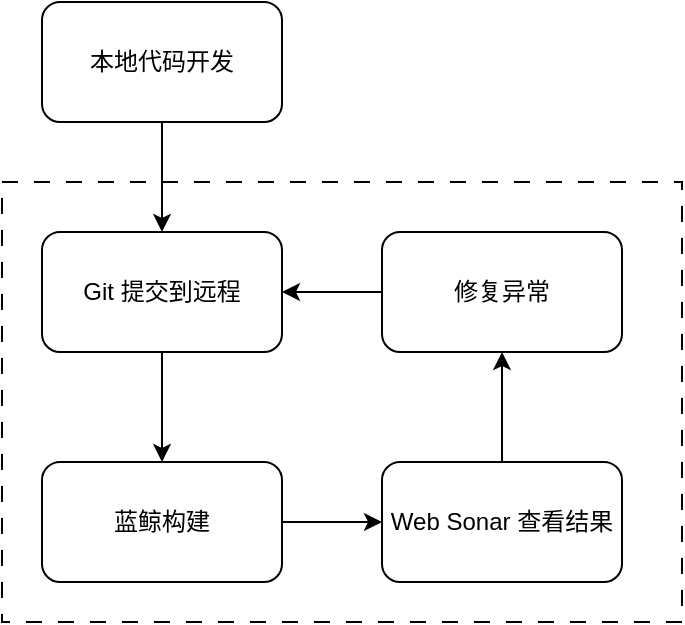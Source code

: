 <mxfile version="24.7.10" pages="3">
  <diagram name="第 1 页" id="Fo5XTk4oIRt2RPCHIWf6">
    <mxGraphModel dx="1434" dy="772" grid="1" gridSize="10" guides="1" tooltips="1" connect="1" arrows="1" fold="1" page="1" pageScale="1" pageWidth="827" pageHeight="1169" math="0" shadow="0">
      <root>
        <mxCell id="0" />
        <mxCell id="1" parent="0" />
        <mxCell id="fl5RrSjxe9A3fTXHzW9J-6" style="edgeStyle=orthogonalEdgeStyle;rounded=0;orthogonalLoop=1;jettySize=auto;html=1;entryX=0.5;entryY=0;entryDx=0;entryDy=0;" edge="1" parent="1" source="fl5RrSjxe9A3fTXHzW9J-1" target="fl5RrSjxe9A3fTXHzW9J-2">
          <mxGeometry relative="1" as="geometry" />
        </mxCell>
        <mxCell id="fl5RrSjxe9A3fTXHzW9J-1" value="本地代码开发" style="rounded=1;whiteSpace=wrap;html=1;" vertex="1" parent="1">
          <mxGeometry x="250" y="120" width="120" height="60" as="geometry" />
        </mxCell>
        <mxCell id="fl5RrSjxe9A3fTXHzW9J-7" style="edgeStyle=orthogonalEdgeStyle;rounded=0;orthogonalLoop=1;jettySize=auto;html=1;entryX=0.5;entryY=0;entryDx=0;entryDy=0;" edge="1" parent="1" source="fl5RrSjxe9A3fTXHzW9J-2" target="fl5RrSjxe9A3fTXHzW9J-3">
          <mxGeometry relative="1" as="geometry" />
        </mxCell>
        <mxCell id="fl5RrSjxe9A3fTXHzW9J-2" value="Git 提交到远程" style="rounded=1;whiteSpace=wrap;html=1;" vertex="1" parent="1">
          <mxGeometry x="250" y="235" width="120" height="60" as="geometry" />
        </mxCell>
        <mxCell id="fl5RrSjxe9A3fTXHzW9J-8" style="edgeStyle=orthogonalEdgeStyle;rounded=0;orthogonalLoop=1;jettySize=auto;html=1;entryX=0;entryY=0.5;entryDx=0;entryDy=0;" edge="1" parent="1" source="fl5RrSjxe9A3fTXHzW9J-3" target="fl5RrSjxe9A3fTXHzW9J-4">
          <mxGeometry relative="1" as="geometry" />
        </mxCell>
        <mxCell id="fl5RrSjxe9A3fTXHzW9J-3" value="蓝鲸构建" style="rounded=1;whiteSpace=wrap;html=1;" vertex="1" parent="1">
          <mxGeometry x="250" y="350" width="120" height="60" as="geometry" />
        </mxCell>
        <mxCell id="fl5RrSjxe9A3fTXHzW9J-9" style="edgeStyle=orthogonalEdgeStyle;rounded=0;orthogonalLoop=1;jettySize=auto;html=1;entryX=0.5;entryY=1;entryDx=0;entryDy=0;" edge="1" parent="1" source="fl5RrSjxe9A3fTXHzW9J-4" target="fl5RrSjxe9A3fTXHzW9J-5">
          <mxGeometry relative="1" as="geometry" />
        </mxCell>
        <mxCell id="fl5RrSjxe9A3fTXHzW9J-4" value="Web Sonar 查看结果" style="rounded=1;whiteSpace=wrap;html=1;" vertex="1" parent="1">
          <mxGeometry x="420" y="350" width="120" height="60" as="geometry" />
        </mxCell>
        <mxCell id="fl5RrSjxe9A3fTXHzW9J-10" style="edgeStyle=orthogonalEdgeStyle;rounded=0;orthogonalLoop=1;jettySize=auto;html=1;entryX=1;entryY=0.5;entryDx=0;entryDy=0;" edge="1" parent="1" source="fl5RrSjxe9A3fTXHzW9J-5" target="fl5RrSjxe9A3fTXHzW9J-2">
          <mxGeometry relative="1" as="geometry" />
        </mxCell>
        <mxCell id="fl5RrSjxe9A3fTXHzW9J-5" value="修复异常" style="rounded=1;whiteSpace=wrap;html=1;" vertex="1" parent="1">
          <mxGeometry x="420" y="235" width="120" height="60" as="geometry" />
        </mxCell>
        <mxCell id="fl5RrSjxe9A3fTXHzW9J-11" value="" style="rounded=0;whiteSpace=wrap;html=1;fillColor=none;dashed=1;dashPattern=8 8;" vertex="1" parent="1">
          <mxGeometry x="230" y="210" width="340" height="220" as="geometry" />
        </mxCell>
      </root>
    </mxGraphModel>
  </diagram>
  <diagram id="Kvukm1d0fSmJwqX5rWEl" name="第 2 页">
    <mxGraphModel dx="1238" dy="655" grid="1" gridSize="10" guides="1" tooltips="1" connect="1" arrows="1" fold="1" page="1" pageScale="1" pageWidth="827" pageHeight="1169" math="0" shadow="0">
      <root>
        <mxCell id="0" />
        <mxCell id="1" parent="0" />
        <mxCell id="_Re9ZVopH4qKnImNGCw0-1" value="" style="rounded=1;whiteSpace=wrap;html=1;sketch=1;hachureGap=4;jiggle=2;curveFitting=1;fontFamily=Architects Daughter;fontSource=https%3A%2F%2Ffonts.googleapis.com%2Fcss%3Ffamily%3DArchitects%2BDaughter;fillColor=none;" vertex="1" parent="1">
          <mxGeometry x="149" y="210" width="590" height="50" as="geometry" />
        </mxCell>
        <mxCell id="_Re9ZVopH4qKnImNGCw0-2" value="表格内容" style="rounded=1;whiteSpace=wrap;html=1;sketch=1;hachureGap=4;jiggle=2;curveFitting=1;fontFamily=Architects Daughter;fontSource=https%3A%2F%2Ffonts.googleapis.com%2Fcss%3Ffamily%3DArchitects%2BDaughter;" vertex="1" parent="1">
          <mxGeometry x="149" y="270" width="590" height="110" as="geometry" />
        </mxCell>
        <mxCell id="_Re9ZVopH4qKnImNGCw0-3" value="分页器" style="rounded=1;whiteSpace=wrap;html=1;sketch=1;hachureGap=4;jiggle=2;curveFitting=1;fontFamily=Architects Daughter;fontSource=https%3A%2F%2Ffonts.googleapis.com%2Fcss%3Ffamily%3DArchitects%2BDaughter;" vertex="1" parent="1">
          <mxGeometry x="149" y="390" width="590" height="30" as="geometry" />
        </mxCell>
        <mxCell id="_Re9ZVopH4qKnImNGCw0-4" value="字段过滤器" style="rounded=1;whiteSpace=wrap;html=1;sketch=1;hachureGap=4;jiggle=2;curveFitting=1;fontFamily=Architects Daughter;fontSource=https%3A%2F%2Ffonts.googleapis.com%2Fcss%3Ffamily%3DArchitects%2BDaughter;" vertex="1" parent="1">
          <mxGeometry x="579" y="220" width="150" height="30" as="geometry" />
        </mxCell>
        <mxCell id="_Re9ZVopH4qKnImNGCw0-5" value="slot#top-left" style="rounded=1;whiteSpace=wrap;html=1;sketch=1;hachureGap=4;jiggle=2;curveFitting=1;fontFamily=Architects Daughter;fontSource=https%3A%2F%2Ffonts.googleapis.com%2Fcss%3Ffamily%3DArchitects%2BDaughter;" vertex="1" parent="1">
          <mxGeometry x="159" y="220" width="400" height="30" as="geometry" />
        </mxCell>
        <mxCell id="_Re9ZVopH4qKnImNGCw0-6" value="头部" style="text;html=1;align=left;verticalAlign=middle;resizable=0;points=[];autosize=1;strokeColor=none;fillColor=none;fontFamily=Architects Daughter;fontSource=https%3A%2F%2Ffonts.googleapis.com%2Fcss%3Ffamily%3DArchitects%2BDaughter;fontStyle=1;fontSize=17;" vertex="1" parent="1">
          <mxGeometry x="89" y="220" width="60" height="30" as="geometry" />
        </mxCell>
        <mxCell id="_Re9ZVopH4qKnImNGCw0-7" value="主体" style="text;html=1;align=left;verticalAlign=middle;resizable=0;points=[];autosize=1;strokeColor=none;fillColor=none;fontFamily=Architects Daughter;fontSource=https%3A%2F%2Ffonts.googleapis.com%2Fcss%3Ffamily%3DArchitects%2BDaughter;fontStyle=1;fontSize=17;" vertex="1" parent="1">
          <mxGeometry x="89" y="300" width="60" height="30" as="geometry" />
        </mxCell>
        <mxCell id="_Re9ZVopH4qKnImNGCw0-8" value="底部" style="text;html=1;align=left;verticalAlign=middle;resizable=0;points=[];autosize=1;strokeColor=none;fillColor=none;fontFamily=Architects Daughter;fontSource=https%3A%2F%2Ffonts.googleapis.com%2Fcss%3Ffamily%3DArchitects%2BDaughter;fontStyle=1;fontSize=17;" vertex="1" parent="1">
          <mxGeometry x="89" y="390" width="60" height="30" as="geometry" />
        </mxCell>
      </root>
    </mxGraphModel>
  </diagram>
  <diagram id="LnHWzkV-Q0k0CzNtI27T" name="rrweb-跳过空白">
    <mxGraphModel dx="1456" dy="771" grid="1" gridSize="10" guides="1" tooltips="1" connect="1" arrows="1" fold="1" page="1" pageScale="1" pageWidth="827" pageHeight="1169" math="0" shadow="0">
      <root>
        <mxCell id="0" />
        <mxCell id="1" parent="0" />
        <mxCell id="NNku2tRnev0rwJ3SXGkc-1" value="" style="line;strokeWidth=4;html=1;perimeter=backbonePerimeter;points=[];outlineConnect=0;sketch=1;hachureGap=4;jiggle=2;curveFitting=1;fontFamily=Architects Daughter;fontSource=https%3A%2F%2Ffonts.googleapis.com%2Fcss%3Ffamily%3DArchitects%2BDaughter;fillColor=#e1d5e7;strokeColor=#9673a6;" vertex="1" parent="1">
          <mxGeometry x="295" y="350" width="120" height="10" as="geometry" />
        </mxCell>
        <mxCell id="NNku2tRnev0rwJ3SXGkc-2" value="" style="shape=curlyBracket;whiteSpace=wrap;html=1;rounded=1;labelPosition=left;verticalLabelPosition=middle;align=right;verticalAlign=middle;sketch=1;hachureGap=4;jiggle=2;curveFitting=1;fontFamily=Architects Daughter;fontSource=https%3A%2F%2Ffonts.googleapis.com%2Fcss%3Ffamily%3DArchitects%2BDaughter;rotation=-90;fillColor=#e1d5e7;strokeColor=#9673a6;" vertex="1" parent="1">
          <mxGeometry x="345" y="332.5" width="20" height="115" as="geometry" />
        </mxCell>
        <mxCell id="NNku2tRnev0rwJ3SXGkc-3" value="&lt;font style=&quot;font-size: 15px;&quot;&gt;Record - Meta&lt;/font&gt;" style="text;html=1;align=center;verticalAlign=middle;resizable=0;points=[];autosize=1;strokeColor=#9673a6;fillColor=#e1d5e7;fontFamily=Architects Daughter;fontSource=https%3A%2F%2Ffonts.googleapis.com%2Fcss%3Ffamily%3DArchitects%2BDaughter;" vertex="1" parent="1">
          <mxGeometry x="290" y="415" width="130" height="30" as="geometry" />
        </mxCell>
        <mxCell id="NNku2tRnev0rwJ3SXGkc-4" value="" style="line;strokeWidth=4;html=1;perimeter=backbonePerimeter;points=[];outlineConnect=0;sketch=1;hachureGap=4;jiggle=2;curveFitting=1;fontFamily=Architects Daughter;fontSource=https%3A%2F%2Ffonts.googleapis.com%2Fcss%3Ffamily%3DArchitects%2BDaughter;fillColor=#dae8fc;strokeColor=#6c8ebf;" vertex="1" parent="1">
          <mxGeometry x="425" y="350" width="220" height="10" as="geometry" />
        </mxCell>
        <mxCell id="NNku2tRnev0rwJ3SXGkc-5" value="" style="shape=curlyBracket;whiteSpace=wrap;html=1;rounded=1;labelPosition=left;verticalLabelPosition=middle;align=right;verticalAlign=middle;sketch=1;hachureGap=4;jiggle=2;curveFitting=1;fontFamily=Architects Daughter;fontSource=https%3A%2F%2Ffonts.googleapis.com%2Fcss%3Ffamily%3DArchitects%2BDaughter;rotation=-90;fillColor=#dae8fc;strokeColor=#6c8ebf;" vertex="1" parent="1">
          <mxGeometry x="525" y="280" width="20" height="220" as="geometry" />
        </mxCell>
        <mxCell id="NNku2tRnev0rwJ3SXGkc-6" value="&lt;font style=&quot;font-size: 15px;&quot;&gt;Record - FullSnapshot&lt;/font&gt;" style="text;html=1;align=center;verticalAlign=middle;resizable=0;points=[];autosize=1;strokeColor=#6c8ebf;fillColor=#dae8fc;fontFamily=Architects Daughter;fontSource=https%3A%2F%2Ffonts.googleapis.com%2Fcss%3Ffamily%3DArchitects%2BDaughter;" vertex="1" parent="1">
          <mxGeometry x="445" y="415" width="180" height="30" as="geometry" />
        </mxCell>
        <mxCell id="NNku2tRnev0rwJ3SXGkc-7" value="" style="line;strokeWidth=4;html=1;perimeter=backbonePerimeter;points=[];outlineConnect=0;sketch=1;hachureGap=4;jiggle=2;curveFitting=1;fontFamily=Architects Daughter;fontSource=https%3A%2F%2Ffonts.googleapis.com%2Fcss%3Ffamily%3DArchitects%2BDaughter;fillColor=#d5e8d4;strokeColor=#82b366;" vertex="1" parent="1">
          <mxGeometry x="1051" y="350" width="370" height="10" as="geometry" />
        </mxCell>
        <mxCell id="NNku2tRnev0rwJ3SXGkc-8" value="" style="shape=curlyBracket;whiteSpace=wrap;html=1;rounded=1;labelPosition=left;verticalLabelPosition=middle;align=right;verticalAlign=middle;sketch=1;hachureGap=4;jiggle=2;curveFitting=1;fontFamily=Architects Daughter;fontSource=https%3A%2F%2Ffonts.googleapis.com%2Fcss%3Ffamily%3DArchitects%2BDaughter;rotation=-90;fillColor=#d5e8d4;strokeColor=#82b366;" vertex="1" parent="1">
          <mxGeometry x="1228.5" y="207.5" width="20" height="365" as="geometry" />
        </mxCell>
        <mxCell id="NNku2tRnev0rwJ3SXGkc-14" value="" style="line;strokeWidth=4;html=1;perimeter=backbonePerimeter;points=[];outlineConnect=0;sketch=1;hachureGap=4;jiggle=2;curveFitting=1;fontFamily=Architects Daughter;fontSource=https%3A%2F%2Ffonts.googleapis.com%2Fcss%3Ffamily%3DArchitects%2BDaughter;fillColor=#d5e8d4;strokeColor=#82b366;" vertex="1" parent="1">
          <mxGeometry x="655" y="350" width="385" height="10" as="geometry" />
        </mxCell>
        <mxCell id="NNku2tRnev0rwJ3SXGkc-15" value="" style="shape=curlyBracket;whiteSpace=wrap;html=1;rounded=1;labelPosition=left;verticalLabelPosition=middle;align=right;verticalAlign=middle;sketch=1;hachureGap=4;jiggle=2;curveFitting=1;fontFamily=Architects Daughter;fontSource=https%3A%2F%2Ffonts.googleapis.com%2Fcss%3Ffamily%3DArchitects%2BDaughter;rotation=-90;fillColor=#d5e8d4;strokeColor=#82b366;" vertex="1" parent="1">
          <mxGeometry x="838.75" y="196.25" width="20" height="387.5" as="geometry" />
        </mxCell>
        <mxCell id="NNku2tRnev0rwJ3SXGkc-16" value="&lt;font style=&quot;font-size: 15px;&quot;&gt;Record - IncremantalSnapshot&lt;/font&gt;" style="text;html=1;align=center;verticalAlign=middle;resizable=0;points=[];autosize=1;strokeColor=#82b366;fillColor=#d5e8d4;fontFamily=Architects Daughter;fontSource=https%3A%2F%2Ffonts.googleapis.com%2Fcss%3Ffamily%3DArchitects%2BDaughter;" vertex="1" parent="1">
          <mxGeometry x="733.75" y="415" width="230" height="30" as="geometry" />
        </mxCell>
        <mxCell id="NNku2tRnev0rwJ3SXGkc-17" value="&lt;font style=&quot;font-size: 15px;&quot;&gt;Record - IncremantalSnapshot&lt;/font&gt;" style="text;html=1;align=center;verticalAlign=middle;resizable=0;points=[];autosize=1;strokeColor=#82b366;fillColor=#d5e8d4;fontFamily=Architects Daughter;fontSource=https%3A%2F%2Ffonts.googleapis.com%2Fcss%3Ffamily%3DArchitects%2BDaughter;" vertex="1" parent="1">
          <mxGeometry x="1121" y="415" width="230" height="30" as="geometry" />
        </mxCell>
        <mxCell id="NNku2tRnev0rwJ3SXGkc-18" value="&lt;div&gt;&lt;font style=&quot;font-size: 18px;&quot;&gt;Recod&lt;/font&gt;&lt;/div&gt;&lt;font style=&quot;font-size: 18px;&quot;&gt;timestamp-01&lt;/font&gt;" style="text;html=1;align=center;verticalAlign=middle;resizable=0;points=[];autosize=1;strokeColor=#666666;fillColor=#f5f5f5;fontFamily=Architects Daughter;fontSource=https%3A%2F%2Ffonts.googleapis.com%2Fcss%3Ffamily%3DArchitects%2BDaughter;fontColor=#333333;" vertex="1" parent="1">
          <mxGeometry x="356" y="255" width="130" height="60" as="geometry" />
        </mxCell>
        <mxCell id="NNku2tRnev0rwJ3SXGkc-23" value="&lt;div&gt;&lt;font style=&quot;font-size: 18px;&quot;&gt;Record&lt;/font&gt;&lt;/div&gt;&lt;font style=&quot;font-size: 18px;&quot;&gt;timestamp-02&lt;/font&gt;" style="text;html=1;align=center;verticalAlign=middle;resizable=0;points=[];autosize=1;strokeColor=#666666;fillColor=#f5f5f5;fontFamily=Architects Daughter;fontSource=https%3A%2F%2Ffonts.googleapis.com%2Fcss%3Ffamily%3DArchitects%2BDaughter;fontColor=#333333;" vertex="1" parent="1">
          <mxGeometry x="583" y="255" width="130" height="60" as="geometry" />
        </mxCell>
        <mxCell id="NNku2tRnev0rwJ3SXGkc-25" value="&lt;div&gt;&lt;font style=&quot;font-size: 18px;&quot;&gt;Record&lt;/font&gt;&lt;/div&gt;&lt;font style=&quot;font-size: 18px;&quot;&gt;timestamp-03&lt;/font&gt;" style="text;html=1;align=center;verticalAlign=middle;resizable=0;points=[];autosize=1;strokeColor=#666666;fillColor=#f5f5f5;fontFamily=Architects Daughter;fontSource=https%3A%2F%2Ffonts.googleapis.com%2Fcss%3Ffamily%3DArchitects%2BDaughter;fontColor=#333333;" vertex="1" parent="1">
          <mxGeometry x="981" y="255" width="130" height="60" as="geometry" />
        </mxCell>
        <mxCell id="NNku2tRnev0rwJ3SXGkc-26" value="" style="endArrow=classic;html=1;rounded=0;sketch=1;hachureGap=4;jiggle=2;curveFitting=1;fontFamily=Architects Daughter;fontSource=https%3A%2F%2Ffonts.googleapis.com%2Fcss%3Ffamily%3DArchitects%2BDaughter;" edge="1" parent="1" source="NNku2tRnev0rwJ3SXGkc-25">
          <mxGeometry width="50" height="50" relative="1" as="geometry">
            <mxPoint x="1045" y="300" as="sourcePoint" />
            <mxPoint x="1045" y="350" as="targetPoint" />
          </mxGeometry>
        </mxCell>
        <mxCell id="NNku2tRnev0rwJ3SXGkc-27" value="&lt;div&gt;&lt;font style=&quot;font-size: 18px;&quot;&gt;Record&lt;/font&gt;&lt;/div&gt;&lt;font style=&quot;font-size: 18px;&quot;&gt;timestamp-04&lt;/font&gt;" style="text;html=1;align=center;verticalAlign=middle;resizable=0;points=[];autosize=1;strokeColor=#666666;fillColor=#f5f5f5;fontFamily=Architects Daughter;fontSource=https%3A%2F%2Ffonts.googleapis.com%2Fcss%3Ffamily%3DArchitects%2BDaughter;fontColor=#333333;" vertex="1" parent="1">
          <mxGeometry x="1351" y="255" width="140" height="60" as="geometry" />
        </mxCell>
        <mxCell id="NNku2tRnev0rwJ3SXGkc-29" value="" style="endArrow=classic;html=1;rounded=0;sketch=1;hachureGap=4;jiggle=2;curveFitting=1;fontFamily=Architects Daughter;fontSource=https%3A%2F%2Ffonts.googleapis.com%2Fcss%3Ffamily%3DArchitects%2BDaughter;fillColor=#fff2cc;strokeColor=#d6b656;exitX=0.556;exitY=1.042;exitDx=0;exitDy=0;exitPerimeter=0;" edge="1" parent="1" source="NNku2tRnev0rwJ3SXGkc-30">
          <mxGeometry width="50" height="50" relative="1" as="geometry">
            <mxPoint x="770.586" y="280" as="sourcePoint" />
            <mxPoint x="770.586" y="350" as="targetPoint" />
          </mxGeometry>
        </mxCell>
        <mxCell id="NNku2tRnev0rwJ3SXGkc-30" value="&lt;font style=&quot;font-size: 18px;&quot;&gt;MouseMove&lt;/font&gt;&lt;div&gt;&lt;font style=&quot;font-size: 18px;&quot;&gt;timeOffset-03-01&lt;/font&gt;&lt;/div&gt;" style="text;html=1;align=center;verticalAlign=middle;resizable=0;points=[];autosize=1;strokeColor=#d6b656;fillColor=#fff2cc;fontFamily=Architects Daughter;fontSource=https%3A%2F%2Ffonts.googleapis.com%2Fcss%3Ffamily%3DArchitects%2BDaughter;flipH=1;" vertex="1" parent="1">
          <mxGeometry x="700" y="177.5" width="160" height="60" as="geometry" />
        </mxCell>
        <mxCell id="NNku2tRnev0rwJ3SXGkc-31" value="" style="endArrow=classic;html=1;rounded=0;sketch=1;hachureGap=4;jiggle=2;curveFitting=1;fontFamily=Architects Daughter;fontSource=https%3A%2F%2Ffonts.googleapis.com%2Fcss%3Ffamily%3DArchitects%2BDaughter;fillColor=#fff2cc;strokeColor=#d6b656;exitX=0.574;exitY=1.023;exitDx=0;exitDy=0;exitPerimeter=0;" edge="1" parent="1" source="NNku2tRnev0rwJ3SXGkc-32">
          <mxGeometry width="50" height="50" relative="1" as="geometry">
            <mxPoint x="940.586" y="280" as="sourcePoint" />
            <mxPoint x="940.586" y="350" as="targetPoint" />
          </mxGeometry>
        </mxCell>
        <mxCell id="NNku2tRnev0rwJ3SXGkc-32" value="&lt;font style=&quot;font-size: 18px;&quot;&gt;MouseMove&lt;/font&gt;&lt;div&gt;&lt;font style=&quot;font-size: 18px;&quot;&gt;timeOffset-03-02&lt;/font&gt;&lt;/div&gt;" style="text;html=1;align=center;verticalAlign=middle;resizable=0;points=[];autosize=1;strokeColor=#d6b656;fillColor=#fff2cc;fontFamily=Architects Daughter;fontSource=https%3A%2F%2Ffonts.googleapis.com%2Fcss%3Ffamily%3DArchitects%2BDaughter;flipH=1;" vertex="1" parent="1">
          <mxGeometry x="865" y="177.5" width="170" height="60" as="geometry" />
        </mxCell>
        <mxCell id="NNku2tRnev0rwJ3SXGkc-33" value="" style="endArrow=classic;html=1;rounded=0;sketch=1;hachureGap=4;jiggle=2;curveFitting=1;fontFamily=Architects Daughter;fontSource=https%3A%2F%2Ffonts.googleapis.com%2Fcss%3Ffamily%3DArchitects%2BDaughter;fillColor=#fff2cc;strokeColor=#d6b656;exitX=0.56;exitY=0.983;exitDx=0;exitDy=0;exitPerimeter=0;" edge="1" parent="1" source="NNku2tRnev0rwJ3SXGkc-34">
          <mxGeometry width="50" height="50" relative="1" as="geometry">
            <mxPoint x="1151.586" y="280" as="sourcePoint" />
            <mxPoint x="1151.586" y="350" as="targetPoint" />
          </mxGeometry>
        </mxCell>
        <mxCell id="NNku2tRnev0rwJ3SXGkc-34" value="&lt;font style=&quot;font-size: 18px;&quot;&gt;MouseMove&lt;/font&gt;&lt;div&gt;&lt;font style=&quot;font-size: 18px;&quot;&gt;timeOffset-04-01&lt;/font&gt;&lt;/div&gt;" style="text;html=1;align=center;verticalAlign=middle;resizable=0;points=[];autosize=1;strokeColor=#d6b656;fillColor=#fff2cc;fontFamily=Architects Daughter;fontSource=https%3A%2F%2Ffonts.googleapis.com%2Fcss%3Ffamily%3DArchitects%2BDaughter;flipH=1;" vertex="1" parent="1">
          <mxGeometry x="1076" y="177.5" width="170" height="60" as="geometry" />
        </mxCell>
        <mxCell id="NNku2tRnev0rwJ3SXGkc-35" value="" style="endArrow=classic;html=1;rounded=0;sketch=1;hachureGap=4;jiggle=2;curveFitting=1;fontFamily=Architects Daughter;fontSource=https%3A%2F%2Ffonts.googleapis.com%2Fcss%3Ffamily%3DArchitects%2BDaughter;fillColor=#fff2cc;strokeColor=#d6b656;exitX=0.571;exitY=0.983;exitDx=0;exitDy=0;exitPerimeter=0;" edge="1" parent="1" source="NNku2tRnev0rwJ3SXGkc-36">
          <mxGeometry width="50" height="50" relative="1" as="geometry">
            <mxPoint x="1321.586" y="280" as="sourcePoint" />
            <mxPoint x="1321.586" y="350" as="targetPoint" />
          </mxGeometry>
        </mxCell>
        <mxCell id="NNku2tRnev0rwJ3SXGkc-36" value="&lt;font style=&quot;font-size: 18px;&quot;&gt;MouseMove&lt;/font&gt;&lt;div&gt;&lt;font style=&quot;font-size: 18px;&quot;&gt;timeOffset-04-02&lt;/font&gt;&lt;/div&gt;" style="text;html=1;align=center;verticalAlign=middle;resizable=0;points=[];autosize=1;strokeColor=#d6b656;fillColor=#fff2cc;fontFamily=Architects Daughter;fontSource=https%3A%2F%2Ffonts.googleapis.com%2Fcss%3Ffamily%3DArchitects%2BDaughter;flipH=1;" vertex="1" parent="1">
          <mxGeometry x="1252" y="177.5" width="170" height="60" as="geometry" />
        </mxCell>
        <mxCell id="NNku2tRnev0rwJ3SXGkc-37" value="" style="endArrow=classic;html=1;rounded=0;sketch=1;hachureGap=4;jiggle=2;curveFitting=1;fontFamily=Architects Daughter;fontSource=https%3A%2F%2Ffonts.googleapis.com%2Fcss%3Ffamily%3DArchitects%2BDaughter;" edge="1" parent="1" source="NNku2tRnev0rwJ3SXGkc-27">
          <mxGeometry width="50" height="50" relative="1" as="geometry">
            <mxPoint x="1421" y="300" as="sourcePoint" />
            <mxPoint x="1421" y="350" as="targetPoint" />
          </mxGeometry>
        </mxCell>
        <mxCell id="NNku2tRnev0rwJ3SXGkc-38" value="" style="endArrow=classic;html=1;rounded=0;sketch=1;hachureGap=4;jiggle=2;curveFitting=1;fontFamily=Architects Daughter;fontSource=https%3A%2F%2Ffonts.googleapis.com%2Fcss%3Ffamily%3DArchitects%2BDaughter;" edge="1" parent="1" source="NNku2tRnev0rwJ3SXGkc-23">
          <mxGeometry width="50" height="50" relative="1" as="geometry">
            <mxPoint x="630" y="260" as="sourcePoint" />
            <mxPoint x="649.41" y="350" as="targetPoint" />
          </mxGeometry>
        </mxCell>
        <mxCell id="NNku2tRnev0rwJ3SXGkc-39" value="" style="endArrow=classic;html=1;rounded=0;sketch=1;hachureGap=4;jiggle=2;curveFitting=1;fontFamily=Architects Daughter;fontSource=https%3A%2F%2Ffonts.googleapis.com%2Fcss%3Ffamily%3DArchitects%2BDaughter;" edge="1" parent="1" source="NNku2tRnev0rwJ3SXGkc-18">
          <mxGeometry width="50" height="50" relative="1" as="geometry">
            <mxPoint x="419.41" y="300" as="sourcePoint" />
            <mxPoint x="419.41" y="350" as="targetPoint" />
          </mxGeometry>
        </mxCell>
        <mxCell id="NNku2tRnev0rwJ3SXGkc-40" value="" style="line;strokeWidth=4;html=1;perimeter=backbonePerimeter;points=[];outlineConnect=0;sketch=1;hachureGap=4;jiggle=2;curveFitting=1;fontFamily=Architects Daughter;fontSource=https%3A%2F%2Ffonts.googleapis.com%2Fcss%3Ffamily%3DArchitects%2BDaughter;fillColor=#e1d5e7;strokeColor=#9673a6;" vertex="1" parent="1">
          <mxGeometry x="287.5" y="874" width="120" height="10" as="geometry" />
        </mxCell>
        <mxCell id="NNku2tRnev0rwJ3SXGkc-41" value="" style="shape=curlyBracket;whiteSpace=wrap;html=1;rounded=1;labelPosition=left;verticalLabelPosition=middle;align=right;verticalAlign=middle;sketch=1;hachureGap=4;jiggle=2;curveFitting=1;fontFamily=Architects Daughter;fontSource=https%3A%2F%2Ffonts.googleapis.com%2Fcss%3Ffamily%3DArchitects%2BDaughter;rotation=-90;fillColor=#e1d5e7;strokeColor=#9673a6;" vertex="1" parent="1">
          <mxGeometry x="337.5" y="856.5" width="20" height="115" as="geometry" />
        </mxCell>
        <mxCell id="NNku2tRnev0rwJ3SXGkc-42" value="&lt;font style=&quot;font-size: 15px;&quot;&gt;Record - Meta&lt;/font&gt;" style="text;html=1;align=center;verticalAlign=middle;resizable=0;points=[];autosize=1;strokeColor=#9673a6;fillColor=#e1d5e7;fontFamily=Architects Daughter;fontSource=https%3A%2F%2Ffonts.googleapis.com%2Fcss%3Ffamily%3DArchitects%2BDaughter;" vertex="1" parent="1">
          <mxGeometry x="282.5" y="939" width="130" height="30" as="geometry" />
        </mxCell>
        <mxCell id="NNku2tRnev0rwJ3SXGkc-43" value="" style="line;strokeWidth=4;html=1;perimeter=backbonePerimeter;points=[];outlineConnect=0;sketch=1;hachureGap=4;jiggle=2;curveFitting=1;fontFamily=Architects Daughter;fontSource=https%3A%2F%2Ffonts.googleapis.com%2Fcss%3Ffamily%3DArchitects%2BDaughter;fillColor=#dae8fc;strokeColor=#6c8ebf;" vertex="1" parent="1">
          <mxGeometry x="417.5" y="874" width="220" height="10" as="geometry" />
        </mxCell>
        <mxCell id="NNku2tRnev0rwJ3SXGkc-44" value="" style="shape=curlyBracket;whiteSpace=wrap;html=1;rounded=1;labelPosition=left;verticalLabelPosition=middle;align=right;verticalAlign=middle;sketch=1;hachureGap=4;jiggle=2;curveFitting=1;fontFamily=Architects Daughter;fontSource=https%3A%2F%2Ffonts.googleapis.com%2Fcss%3Ffamily%3DArchitects%2BDaughter;rotation=-90;fillColor=#dae8fc;strokeColor=#6c8ebf;" vertex="1" parent="1">
          <mxGeometry x="517.5" y="804" width="20" height="220" as="geometry" />
        </mxCell>
        <mxCell id="NNku2tRnev0rwJ3SXGkc-45" value="&lt;font style=&quot;font-size: 15px;&quot;&gt;Record - FullSnapshot&lt;/font&gt;" style="text;html=1;align=center;verticalAlign=middle;resizable=0;points=[];autosize=1;strokeColor=#6c8ebf;fillColor=#dae8fc;fontFamily=Architects Daughter;fontSource=https%3A%2F%2Ffonts.googleapis.com%2Fcss%3Ffamily%3DArchitects%2BDaughter;" vertex="1" parent="1">
          <mxGeometry x="437.5" y="939" width="180" height="30" as="geometry" />
        </mxCell>
        <mxCell id="NNku2tRnev0rwJ3SXGkc-46" value="" style="line;strokeWidth=4;html=1;perimeter=backbonePerimeter;points=[];outlineConnect=0;sketch=1;hachureGap=4;jiggle=2;curveFitting=1;fontFamily=Architects Daughter;fontSource=https%3A%2F%2Ffonts.googleapis.com%2Fcss%3Ffamily%3DArchitects%2BDaughter;fillColor=#d5e8d4;strokeColor=#82b366;" vertex="1" parent="1">
          <mxGeometry x="937.5" y="874" width="264" height="10" as="geometry" />
        </mxCell>
        <mxCell id="NNku2tRnev0rwJ3SXGkc-47" value="" style="shape=curlyBracket;whiteSpace=wrap;html=1;rounded=1;labelPosition=left;verticalLabelPosition=middle;align=right;verticalAlign=middle;sketch=1;hachureGap=4;jiggle=2;curveFitting=1;fontFamily=Architects Daughter;fontSource=https%3A%2F%2Ffonts.googleapis.com%2Fcss%3Ffamily%3DArchitects%2BDaughter;rotation=-90;fillColor=#d5e8d4;strokeColor=#82b366;" vertex="1" parent="1">
          <mxGeometry x="1060" y="776.5" width="20" height="275" as="geometry" />
        </mxCell>
        <mxCell id="NNku2tRnev0rwJ3SXGkc-48" value="" style="line;strokeWidth=4;html=1;perimeter=backbonePerimeter;points=[];outlineConnect=0;sketch=1;hachureGap=4;jiggle=2;curveFitting=1;fontFamily=Architects Daughter;fontSource=https%3A%2F%2Ffonts.googleapis.com%2Fcss%3Ffamily%3DArchitects%2BDaughter;fillColor=#d5e8d4;strokeColor=#82b366;" vertex="1" parent="1">
          <mxGeometry x="652.5" y="873.37" width="273" height="10" as="geometry" />
        </mxCell>
        <mxCell id="NNku2tRnev0rwJ3SXGkc-49" value="" style="shape=curlyBracket;whiteSpace=wrap;html=1;rounded=1;labelPosition=left;verticalLabelPosition=middle;align=right;verticalAlign=middle;sketch=1;hachureGap=4;jiggle=2;curveFitting=1;fontFamily=Architects Daughter;fontSource=https%3A%2F%2Ffonts.googleapis.com%2Fcss%3Ffamily%3DArchitects%2BDaughter;rotation=-90;fillColor=#d5e8d4;strokeColor=#82b366;" vertex="1" parent="1">
          <mxGeometry x="779.88" y="775.25" width="20" height="276.25" as="geometry" />
        </mxCell>
        <mxCell id="NNku2tRnev0rwJ3SXGkc-50" value="&lt;font style=&quot;font-size: 15px;&quot;&gt;Record - IncremantalSnapshot&lt;/font&gt;" style="text;html=1;align=center;verticalAlign=middle;resizable=0;points=[];autosize=1;strokeColor=#82b366;fillColor=#d5e8d4;fontFamily=Architects Daughter;fontSource=https%3A%2F%2Ffonts.googleapis.com%2Fcss%3Ffamily%3DArchitects%2BDaughter;" vertex="1" parent="1">
          <mxGeometry x="674" y="939" width="230" height="30" as="geometry" />
        </mxCell>
        <mxCell id="NNku2tRnev0rwJ3SXGkc-51" value="&lt;font style=&quot;font-size: 15px;&quot;&gt;Record - IncremantalSnapshot&lt;/font&gt;" style="text;html=1;align=center;verticalAlign=middle;resizable=0;points=[];autosize=1;strokeColor=#82b366;fillColor=#d5e8d4;fontFamily=Architects Daughter;fontSource=https%3A%2F%2Ffonts.googleapis.com%2Fcss%3Ffamily%3DArchitects%2BDaughter;" vertex="1" parent="1">
          <mxGeometry x="954.5" y="939" width="230" height="30" as="geometry" />
        </mxCell>
        <mxCell id="NNku2tRnev0rwJ3SXGkc-52" value="&lt;div&gt;&lt;font style=&quot;font-size: 18px;&quot;&gt;Recod&lt;/font&gt;&lt;/div&gt;&lt;font style=&quot;font-size: 18px;&quot;&gt;timestamp-01&lt;/font&gt;" style="text;html=1;align=center;verticalAlign=middle;resizable=0;points=[];autosize=1;strokeColor=#666666;fillColor=#f5f5f5;fontFamily=Architects Daughter;fontSource=https%3A%2F%2Ffonts.googleapis.com%2Fcss%3Ffamily%3DArchitects%2BDaughter;fontColor=#333333;" vertex="1" parent="1">
          <mxGeometry x="348.5" y="785" width="130" height="60" as="geometry" />
        </mxCell>
        <mxCell id="NNku2tRnev0rwJ3SXGkc-53" value="&lt;div&gt;&lt;font style=&quot;font-size: 18px;&quot;&gt;Record&lt;/font&gt;&lt;/div&gt;&lt;font style=&quot;font-size: 18px;&quot;&gt;timestamp-02&lt;/font&gt;" style="text;html=1;align=center;verticalAlign=middle;resizable=0;points=[];autosize=1;strokeColor=#666666;fillColor=#f5f5f5;fontFamily=Architects Daughter;fontSource=https%3A%2F%2Ffonts.googleapis.com%2Fcss%3Ffamily%3DArchitects%2BDaughter;fontColor=#333333;" vertex="1" parent="1">
          <mxGeometry x="575.5" y="785" width="130" height="60" as="geometry" />
        </mxCell>
        <mxCell id="NNku2tRnev0rwJ3SXGkc-54" value="&lt;div&gt;&lt;font style=&quot;font-size: 18px;&quot;&gt;Record&lt;/font&gt;&lt;/div&gt;&lt;font style=&quot;font-size: 18px;&quot;&gt;timestamp-03&lt;/font&gt;" style="text;html=1;align=center;verticalAlign=middle;resizable=0;points=[];autosize=1;strokeColor=#666666;fillColor=#f5f5f5;fontFamily=Architects Daughter;fontSource=https%3A%2F%2Ffonts.googleapis.com%2Fcss%3Ffamily%3DArchitects%2BDaughter;fontColor=#333333;" vertex="1" parent="1">
          <mxGeometry x="862.5" y="785" width="130" height="60" as="geometry" />
        </mxCell>
        <mxCell id="NNku2tRnev0rwJ3SXGkc-55" value="" style="endArrow=classic;html=1;rounded=0;sketch=1;hachureGap=4;jiggle=2;curveFitting=1;fontFamily=Architects Daughter;fontSource=https%3A%2F%2Ffonts.googleapis.com%2Fcss%3Ffamily%3DArchitects%2BDaughter;" edge="1" parent="1" source="NNku2tRnev0rwJ3SXGkc-54">
          <mxGeometry width="50" height="50" relative="1" as="geometry">
            <mxPoint x="930.167" y="813.37" as="sourcePoint" />
            <mxPoint x="929.5" y="873.37" as="targetPoint" />
          </mxGeometry>
        </mxCell>
        <mxCell id="NNku2tRnev0rwJ3SXGkc-56" value="&lt;div&gt;&lt;font style=&quot;font-size: 18px;&quot;&gt;Record&lt;/font&gt;&lt;/div&gt;&lt;font style=&quot;font-size: 18px;&quot;&gt;timestamp-04&lt;/font&gt;" style="text;html=1;align=center;verticalAlign=middle;resizable=0;points=[];autosize=1;strokeColor=#666666;fillColor=#f5f5f5;fontFamily=Architects Daughter;fontSource=https%3A%2F%2Ffonts.googleapis.com%2Fcss%3Ffamily%3DArchitects%2BDaughter;fontColor=#333333;" vertex="1" parent="1">
          <mxGeometry x="1137.5" y="785" width="140" height="60" as="geometry" />
        </mxCell>
        <mxCell id="NNku2tRnev0rwJ3SXGkc-57" value="" style="endArrow=classic;html=1;rounded=0;sketch=1;hachureGap=4;jiggle=2;curveFitting=1;fontFamily=Architects Daughter;fontSource=https%3A%2F%2Ffonts.googleapis.com%2Fcss%3Ffamily%3DArchitects%2BDaughter;fillColor=#fff2cc;strokeColor=#d6b656;exitX=0.556;exitY=1.042;exitDx=0;exitDy=0;exitPerimeter=0;" edge="1" parent="1" source="NNku2tRnev0rwJ3SXGkc-58">
          <mxGeometry width="50" height="50" relative="1" as="geometry">
            <mxPoint x="656.086" y="803.37" as="sourcePoint" />
            <mxPoint x="656.086" y="873.37" as="targetPoint" />
          </mxGeometry>
        </mxCell>
        <mxCell id="NNku2tRnev0rwJ3SXGkc-58" value="&lt;font style=&quot;font-size: 18px;&quot;&gt;MouseMove&lt;/font&gt;&lt;div&gt;&lt;font style=&quot;font-size: 18px;&quot;&gt;timeOffset-03-01&lt;/font&gt;&lt;/div&gt;" style="text;html=1;align=center;verticalAlign=middle;resizable=0;points=[];autosize=1;strokeColor=#d6b656;fillColor=#fff2cc;fontFamily=Architects Daughter;fontSource=https%3A%2F%2Ffonts.googleapis.com%2Fcss%3Ffamily%3DArchitects%2BDaughter;flipH=1;" vertex="1" parent="1">
          <mxGeometry x="585.5" y="703.87" width="160" height="60" as="geometry" />
        </mxCell>
        <mxCell id="NNku2tRnev0rwJ3SXGkc-59" value="" style="endArrow=classic;html=1;rounded=0;sketch=1;hachureGap=4;jiggle=2;curveFitting=1;fontFamily=Architects Daughter;fontSource=https%3A%2F%2Ffonts.googleapis.com%2Fcss%3Ffamily%3DArchitects%2BDaughter;fillColor=#fff2cc;strokeColor=#d6b656;exitX=0.574;exitY=1.023;exitDx=0;exitDy=0;exitPerimeter=0;" edge="1" parent="1" source="NNku2tRnev0rwJ3SXGkc-60">
          <mxGeometry width="50" height="50" relative="1" as="geometry">
            <mxPoint x="826.086" y="803.37" as="sourcePoint" />
            <mxPoint x="826.086" y="873.37" as="targetPoint" />
          </mxGeometry>
        </mxCell>
        <mxCell id="NNku2tRnev0rwJ3SXGkc-60" value="&lt;font style=&quot;font-size: 18px;&quot;&gt;MouseMove&lt;/font&gt;&lt;div&gt;&lt;font style=&quot;font-size: 18px;&quot;&gt;timeOffset-03-02&lt;/font&gt;&lt;/div&gt;" style="text;html=1;align=center;verticalAlign=middle;resizable=0;points=[];autosize=1;strokeColor=#d6b656;fillColor=#fff2cc;fontFamily=Architects Daughter;fontSource=https%3A%2F%2Ffonts.googleapis.com%2Fcss%3Ffamily%3DArchitects%2BDaughter;flipH=1;" vertex="1" parent="1">
          <mxGeometry x="750.5" y="703.87" width="170" height="60" as="geometry" />
        </mxCell>
        <mxCell id="NNku2tRnev0rwJ3SXGkc-61" value="" style="endArrow=classic;html=1;rounded=0;sketch=1;hachureGap=4;jiggle=2;curveFitting=1;fontFamily=Architects Daughter;fontSource=https%3A%2F%2Ffonts.googleapis.com%2Fcss%3Ffamily%3DArchitects%2BDaughter;fillColor=#fff2cc;strokeColor=#d6b656;exitX=0.56;exitY=0.983;exitDx=0;exitDy=0;exitPerimeter=0;" edge="1" parent="1" source="NNku2tRnev0rwJ3SXGkc-62">
          <mxGeometry width="50" height="50" relative="1" as="geometry">
            <mxPoint x="938.086" y="804" as="sourcePoint" />
            <mxPoint x="938.086" y="874" as="targetPoint" />
          </mxGeometry>
        </mxCell>
        <mxCell id="NNku2tRnev0rwJ3SXGkc-62" value="&lt;font style=&quot;font-size: 18px;&quot;&gt;MouseMove&lt;/font&gt;&lt;div&gt;&lt;font style=&quot;font-size: 18px;&quot;&gt;timeOffset-04-01&lt;/font&gt;&lt;/div&gt;" style="text;html=1;align=center;verticalAlign=middle;resizable=0;points=[];autosize=1;strokeColor=#d6b656;fillColor=#fff2cc;fontFamily=Architects Daughter;fontSource=https%3A%2F%2Ffonts.googleapis.com%2Fcss%3Ffamily%3DArchitects%2BDaughter;flipH=1;" vertex="1" parent="1">
          <mxGeometry x="863.5" y="630" width="170" height="60" as="geometry" />
        </mxCell>
        <mxCell id="NNku2tRnev0rwJ3SXGkc-63" value="" style="endArrow=classic;html=1;rounded=0;sketch=1;hachureGap=4;jiggle=2;curveFitting=1;fontFamily=Architects Daughter;fontSource=https%3A%2F%2Ffonts.googleapis.com%2Fcss%3Ffamily%3DArchitects%2BDaughter;fillColor=#fff2cc;strokeColor=#d6b656;exitX=0.571;exitY=0.983;exitDx=0;exitDy=0;exitPerimeter=0;" edge="1" parent="1" source="NNku2tRnev0rwJ3SXGkc-64">
          <mxGeometry width="50" height="50" relative="1" as="geometry">
            <mxPoint x="1108.086" y="804" as="sourcePoint" />
            <mxPoint x="1108.086" y="874" as="targetPoint" />
          </mxGeometry>
        </mxCell>
        <mxCell id="NNku2tRnev0rwJ3SXGkc-64" value="&lt;font style=&quot;font-size: 18px;&quot;&gt;MouseMove&lt;/font&gt;&lt;div&gt;&lt;font style=&quot;font-size: 18px;&quot;&gt;timeOffset-04-02&lt;/font&gt;&lt;/div&gt;" style="text;html=1;align=center;verticalAlign=middle;resizable=0;points=[];autosize=1;strokeColor=#d6b656;fillColor=#fff2cc;fontFamily=Architects Daughter;fontSource=https%3A%2F%2Ffonts.googleapis.com%2Fcss%3Ffamily%3DArchitects%2BDaughter;flipH=1;" vertex="1" parent="1">
          <mxGeometry x="1039.5" y="630" width="170" height="60" as="geometry" />
        </mxCell>
        <mxCell id="NNku2tRnev0rwJ3SXGkc-65" value="" style="endArrow=classic;html=1;rounded=0;sketch=1;hachureGap=4;jiggle=2;curveFitting=1;fontFamily=Architects Daughter;fontSource=https%3A%2F%2Ffonts.googleapis.com%2Fcss%3Ffamily%3DArchitects%2BDaughter;" edge="1" parent="1" source="NNku2tRnev0rwJ3SXGkc-56">
          <mxGeometry width="50" height="50" relative="1" as="geometry">
            <mxPoint x="1207.5" y="824" as="sourcePoint" />
            <mxPoint x="1207.5" y="874" as="targetPoint" />
          </mxGeometry>
        </mxCell>
        <mxCell id="NNku2tRnev0rwJ3SXGkc-66" value="" style="endArrow=classic;html=1;rounded=0;sketch=1;hachureGap=4;jiggle=2;curveFitting=1;fontFamily=Architects Daughter;fontSource=https%3A%2F%2Ffonts.googleapis.com%2Fcss%3Ffamily%3DArchitects%2BDaughter;" edge="1" parent="1" source="NNku2tRnev0rwJ3SXGkc-53">
          <mxGeometry width="50" height="50" relative="1" as="geometry">
            <mxPoint x="622.5" y="784" as="sourcePoint" />
            <mxPoint x="641.91" y="874" as="targetPoint" />
          </mxGeometry>
        </mxCell>
        <mxCell id="NNku2tRnev0rwJ3SXGkc-67" value="" style="endArrow=classic;html=1;rounded=0;sketch=1;hachureGap=4;jiggle=2;curveFitting=1;fontFamily=Architects Daughter;fontSource=https%3A%2F%2Ffonts.googleapis.com%2Fcss%3Ffamily%3DArchitects%2BDaughter;" edge="1" parent="1" source="NNku2tRnev0rwJ3SXGkc-52">
          <mxGeometry width="50" height="50" relative="1" as="geometry">
            <mxPoint x="411.91" y="824" as="sourcePoint" />
            <mxPoint x="411.91" y="874" as="targetPoint" />
          </mxGeometry>
        </mxCell>
        <mxCell id="NNku2tRnev0rwJ3SXGkc-68" value="" style="rounded=0;whiteSpace=wrap;html=1;sketch=1;hachureGap=4;jiggle=2;curveFitting=1;fontFamily=Architects Daughter;fontSource=https%3A%2F%2Ffonts.googleapis.com%2Fcss%3Ffamily%3DArchitects%2BDaughter;fillColor=none;strokeColor=#FF3333;strokeWidth=4;" vertex="1" parent="1">
          <mxGeometry x="1051" y="345" width="104" height="20" as="geometry" />
        </mxCell>
        <mxCell id="NNku2tRnev0rwJ3SXGkc-69" value="" style="rounded=0;whiteSpace=wrap;html=1;sketch=1;hachureGap=4;jiggle=2;curveFitting=1;fontFamily=Architects Daughter;fontSource=https%3A%2F%2Ffonts.googleapis.com%2Fcss%3Ffamily%3DArchitects%2BDaughter;fillColor=none;strokeColor=#FF3333;strokeWidth=4;" vertex="1" parent="1">
          <mxGeometry x="651.5" y="345" width="120" height="20" as="geometry" />
        </mxCell>
        <mxCell id="NNku2tRnev0rwJ3SXGkc-71" value="&lt;font style=&quot;font-size: 17px;&quot;&gt;无交互时间段&lt;/font&gt;" style="rounded=1;whiteSpace=wrap;html=1;sketch=1;hachureGap=4;jiggle=2;curveFitting=1;fontFamily=Architects Daughter;fontSource=https%3A%2F%2Ffonts.googleapis.com%2Fcss%3Ffamily%3DArchitects%2BDaughter;fillColor=#FF3333;fontColor=#000000;strokeColor=#FF3333;" vertex="1" parent="1">
          <mxGeometry x="645" y="480" width="548" height="40" as="geometry" />
        </mxCell>
        <mxCell id="NNku2tRnev0rwJ3SXGkc-72" style="edgeStyle=orthogonalEdgeStyle;rounded=0;sketch=1;hachureGap=4;jiggle=2;curveFitting=1;orthogonalLoop=1;jettySize=auto;html=1;entryX=0.124;entryY=0.107;entryDx=0;entryDy=0;entryPerimeter=0;fontFamily=Architects Daughter;fontSource=https%3A%2F%2Ffonts.googleapis.com%2Fcss%3Ffamily%3DArchitects%2BDaughter;strokeColor=#FF3333;" edge="1" parent="1" source="NNku2tRnev0rwJ3SXGkc-69" target="NNku2tRnev0rwJ3SXGkc-71">
          <mxGeometry relative="1" as="geometry" />
        </mxCell>
        <mxCell id="NNku2tRnev0rwJ3SXGkc-75" style="edgeStyle=orthogonalEdgeStyle;rounded=0;sketch=1;hachureGap=4;jiggle=2;curveFitting=1;orthogonalLoop=1;jettySize=auto;html=1;entryX=0.845;entryY=0.225;entryDx=0;entryDy=0;entryPerimeter=0;fontFamily=Architects Daughter;fontSource=https%3A%2F%2Ffonts.googleapis.com%2Fcss%3Ffamily%3DArchitects%2BDaughter;strokeColor=#FF3333;" edge="1" parent="1" source="NNku2tRnev0rwJ3SXGkc-68" target="NNku2tRnev0rwJ3SXGkc-71">
          <mxGeometry relative="1" as="geometry" />
        </mxCell>
      </root>
    </mxGraphModel>
  </diagram>
</mxfile>
